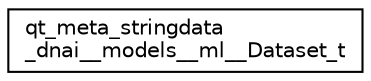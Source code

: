 digraph "Graphical Class Hierarchy"
{
  edge [fontname="Helvetica",fontsize="10",labelfontname="Helvetica",labelfontsize="10"];
  node [fontname="Helvetica",fontsize="10",shape=record];
  rankdir="LR";
  Node1 [label="qt_meta_stringdata\l_dnai__models__ml__Dataset_t",height=0.2,width=0.4,color="black", fillcolor="white", style="filled",URL="$structqt__meta__stringdata__dnai____models____ml_____dataset__t.html"];
}
